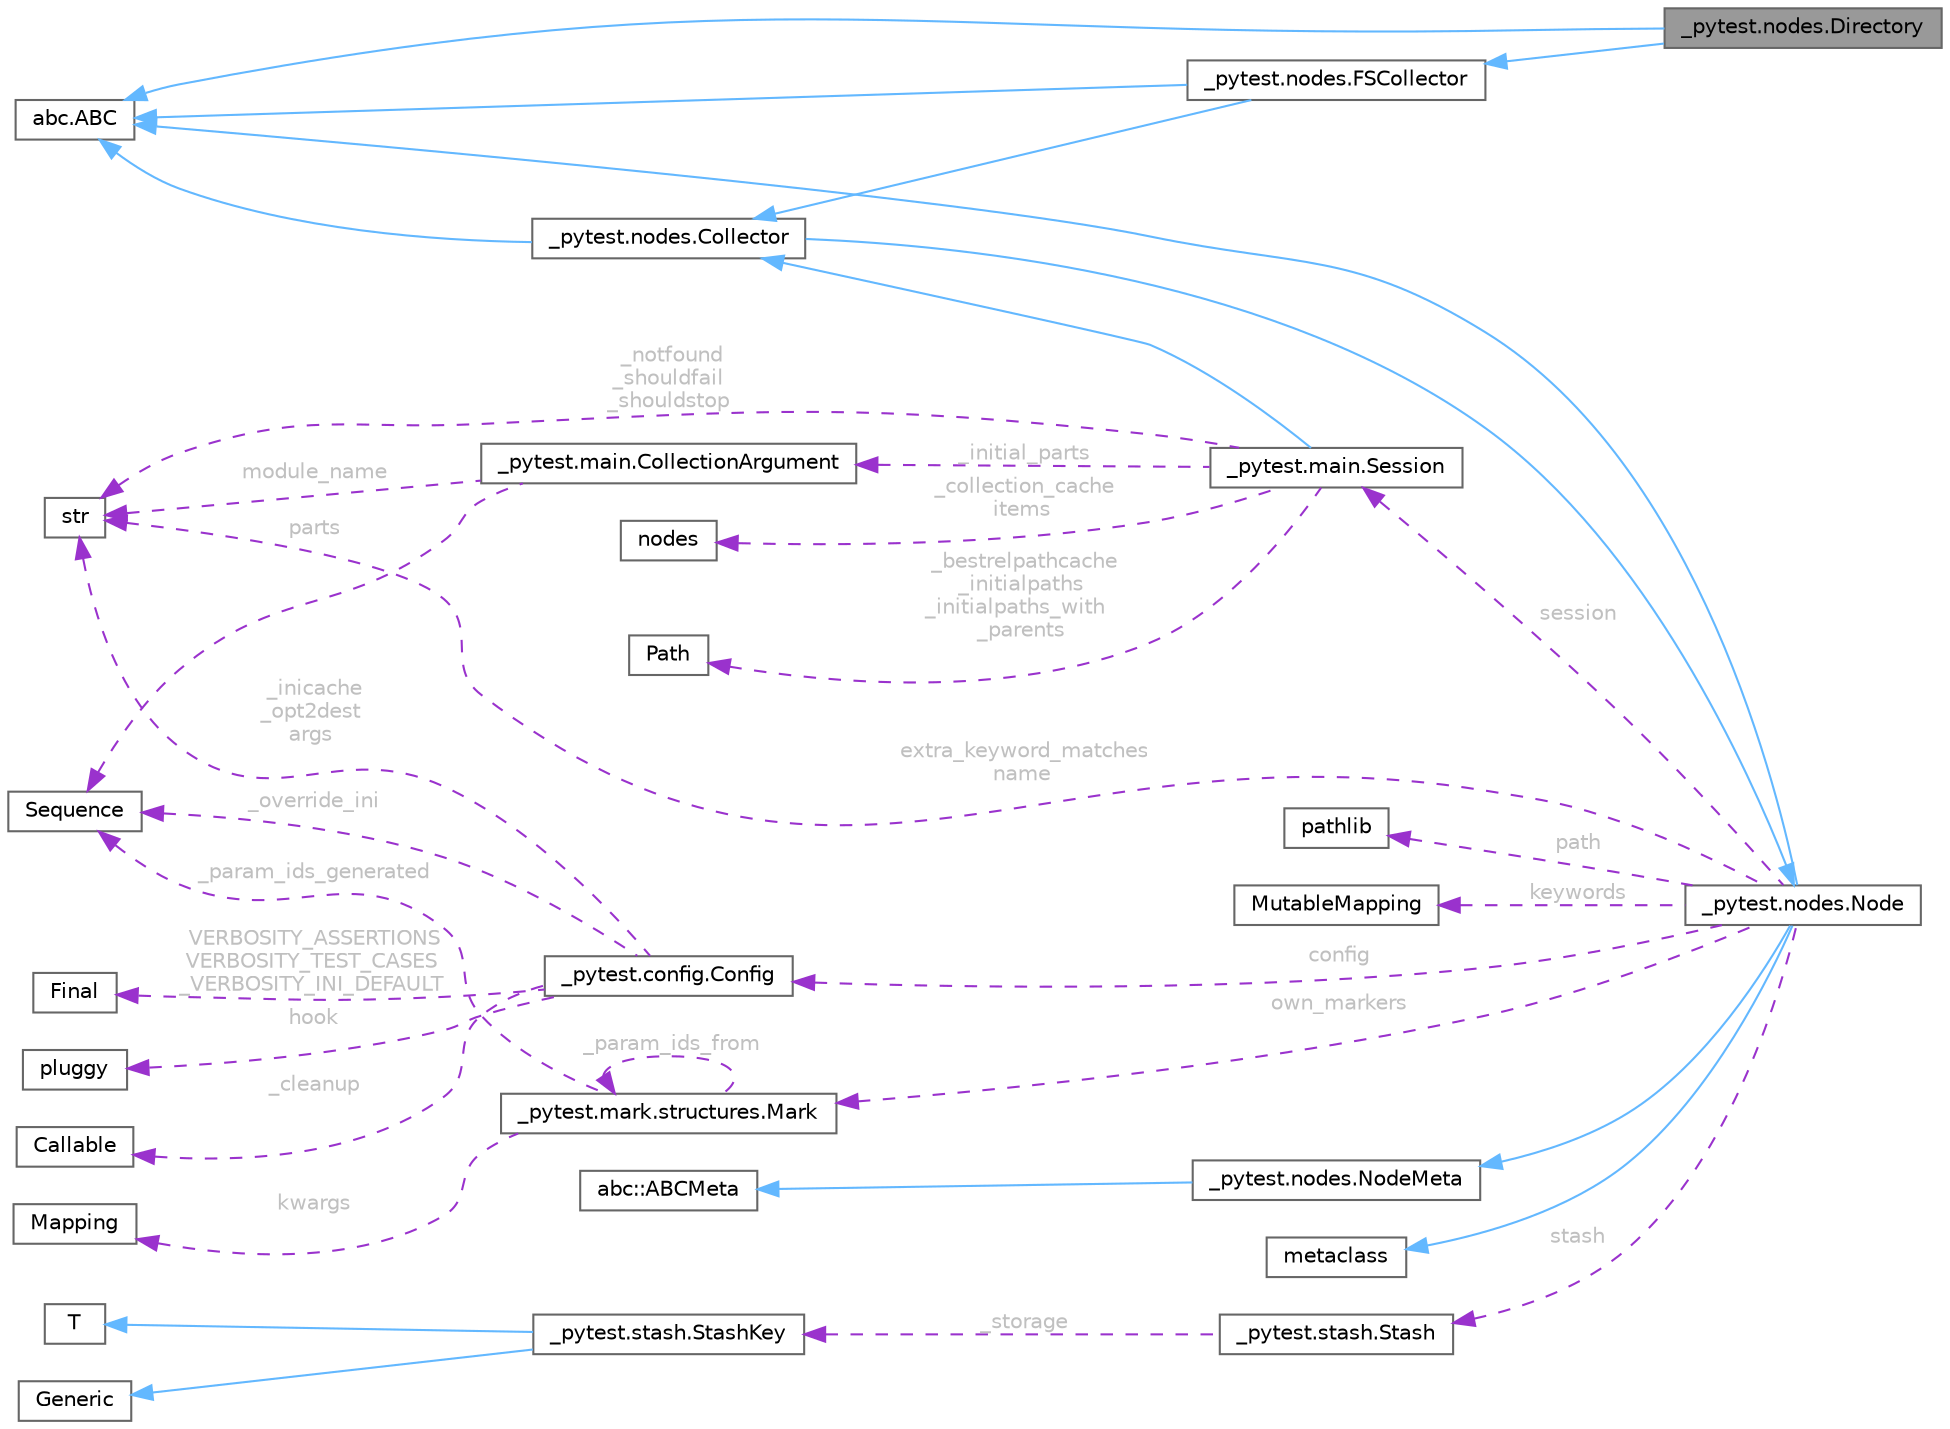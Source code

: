 digraph "_pytest.nodes.Directory"
{
 // LATEX_PDF_SIZE
  bgcolor="transparent";
  edge [fontname=Helvetica,fontsize=10,labelfontname=Helvetica,labelfontsize=10];
  node [fontname=Helvetica,fontsize=10,shape=box,height=0.2,width=0.4];
  rankdir="LR";
  Node1 [id="Node000001",label="_pytest.nodes.Directory",height=0.2,width=0.4,color="gray40", fillcolor="grey60", style="filled", fontcolor="black",tooltip=" "];
  Node2 -> Node1 [id="edge1_Node000001_Node000002",dir="back",color="steelblue1",style="solid",tooltip=" "];
  Node2 [id="Node000002",label="_pytest.nodes.FSCollector",height=0.2,width=0.4,color="gray40", fillcolor="white", style="filled",URL="$class__pytest_1_1nodes_1_1_f_s_collector.html",tooltip=" "];
  Node3 -> Node2 [id="edge2_Node000002_Node000003",dir="back",color="steelblue1",style="solid",tooltip=" "];
  Node3 [id="Node000003",label="_pytest.nodes.Collector",height=0.2,width=0.4,color="gray40", fillcolor="white", style="filled",URL="$class__pytest_1_1nodes_1_1_collector.html",tooltip=" "];
  Node4 -> Node3 [id="edge3_Node000003_Node000004",dir="back",color="steelblue1",style="solid",tooltip=" "];
  Node4 [id="Node000004",label="_pytest.nodes.Node",height=0.2,width=0.4,color="gray40", fillcolor="white", style="filled",URL="$class__pytest_1_1nodes_1_1_node.html",tooltip=" "];
  Node5 -> Node4 [id="edge4_Node000004_Node000005",dir="back",color="steelblue1",style="solid",tooltip=" "];
  Node5 [id="Node000005",label="abc.ABC",height=0.2,width=0.4,color="gray40", fillcolor="white", style="filled",tooltip=" "];
  Node6 -> Node4 [id="edge5_Node000004_Node000006",dir="back",color="steelblue1",style="solid",tooltip=" "];
  Node6 [id="Node000006",label="metaclass",height=0.2,width=0.4,color="gray40", fillcolor="white", style="filled",tooltip=" "];
  Node7 -> Node4 [id="edge6_Node000004_Node000007",dir="back",color="steelblue1",style="solid",tooltip=" "];
  Node7 [id="Node000007",label="_pytest.nodes.NodeMeta",height=0.2,width=0.4,color="gray40", fillcolor="white", style="filled",URL="$class__pytest_1_1nodes_1_1_node_meta.html",tooltip=" "];
  Node8 -> Node7 [id="edge7_Node000007_Node000008",dir="back",color="steelblue1",style="solid",tooltip=" "];
  Node8 [id="Node000008",label="abc::ABCMeta",height=0.2,width=0.4,color="gray40", fillcolor="white", style="filled",tooltip=" "];
  Node9 -> Node4 [id="edge8_Node000004_Node000009",dir="back",color="darkorchid3",style="dashed",tooltip=" ",label=" extra_keyword_matches\nname",fontcolor="grey" ];
  Node9 [id="Node000009",label="str",height=0.2,width=0.4,color="gray40", fillcolor="white", style="filled",tooltip=" "];
  Node10 -> Node4 [id="edge9_Node000004_Node000010",dir="back",color="darkorchid3",style="dashed",tooltip=" ",label=" config",fontcolor="grey" ];
  Node10 [id="Node000010",label="_pytest.config.Config",height=0.2,width=0.4,color="gray40", fillcolor="white", style="filled",URL="$class__pytest_1_1config_1_1_config.html",tooltip=" "];
  Node11 -> Node10 [id="edge10_Node000010_Node000011",dir="back",color="darkorchid3",style="dashed",tooltip=" ",label=" VERBOSITY_ASSERTIONS\nVERBOSITY_TEST_CASES\n_VERBOSITY_INI_DEFAULT",fontcolor="grey" ];
  Node11 [id="Node000011",label="Final",height=0.2,width=0.4,color="gray40", fillcolor="white", style="filled",tooltip=" "];
  Node12 -> Node10 [id="edge11_Node000010_Node000012",dir="back",color="darkorchid3",style="dashed",tooltip=" ",label=" hook",fontcolor="grey" ];
  Node12 [id="Node000012",label="pluggy",height=0.2,width=0.4,color="gray40", fillcolor="white", style="filled",tooltip=" "];
  Node9 -> Node10 [id="edge12_Node000010_Node000009",dir="back",color="darkorchid3",style="dashed",tooltip=" ",label=" _inicache\n_opt2dest\nargs",fontcolor="grey" ];
  Node13 -> Node10 [id="edge13_Node000010_Node000013",dir="back",color="darkorchid3",style="dashed",tooltip=" ",label=" _override_ini",fontcolor="grey" ];
  Node13 [id="Node000013",label="Sequence",height=0.2,width=0.4,color="gray40", fillcolor="white", style="filled",tooltip=" "];
  Node14 -> Node10 [id="edge14_Node000010_Node000014",dir="back",color="darkorchid3",style="dashed",tooltip=" ",label=" _cleanup",fontcolor="grey" ];
  Node14 [id="Node000014",label="Callable",height=0.2,width=0.4,color="gray40", fillcolor="white", style="filled",tooltip=" "];
  Node15 -> Node4 [id="edge15_Node000004_Node000015",dir="back",color="darkorchid3",style="dashed",tooltip=" ",label=" session",fontcolor="grey" ];
  Node15 [id="Node000015",label="_pytest.main.Session",height=0.2,width=0.4,color="gray40", fillcolor="white", style="filled",URL="$class__pytest_1_1main_1_1_session.html",tooltip=" "];
  Node3 -> Node15 [id="edge16_Node000015_Node000003",dir="back",color="steelblue1",style="solid",tooltip=" "];
  Node9 -> Node15 [id="edge17_Node000015_Node000009",dir="back",color="darkorchid3",style="dashed",tooltip=" ",label=" _notfound\n_shouldfail\n_shouldstop",fontcolor="grey" ];
  Node16 -> Node15 [id="edge18_Node000015_Node000016",dir="back",color="darkorchid3",style="dashed",tooltip=" ",label=" _bestrelpathcache\n_initialpaths\n_initialpaths_with\l_parents",fontcolor="grey" ];
  Node16 [id="Node000016",label="Path",height=0.2,width=0.4,color="gray40", fillcolor="white", style="filled",tooltip=" "];
  Node17 -> Node15 [id="edge19_Node000015_Node000017",dir="back",color="darkorchid3",style="dashed",tooltip=" ",label=" _initial_parts",fontcolor="grey" ];
  Node17 [id="Node000017",label="_pytest.main.CollectionArgument",height=0.2,width=0.4,color="gray40", fillcolor="white", style="filled",URL="$class__pytest_1_1main_1_1_collection_argument.html",tooltip=" "];
  Node13 -> Node17 [id="edge20_Node000017_Node000013",dir="back",color="darkorchid3",style="dashed",tooltip=" ",label=" parts",fontcolor="grey" ];
  Node9 -> Node17 [id="edge21_Node000017_Node000009",dir="back",color="darkorchid3",style="dashed",tooltip=" ",label=" module_name",fontcolor="grey" ];
  Node18 -> Node15 [id="edge22_Node000015_Node000018",dir="back",color="darkorchid3",style="dashed",tooltip=" ",label=" _collection_cache\nitems",fontcolor="grey" ];
  Node18 [id="Node000018",label="nodes",height=0.2,width=0.4,color="gray40", fillcolor="white", style="filled",tooltip=" "];
  Node19 -> Node4 [id="edge23_Node000004_Node000019",dir="back",color="darkorchid3",style="dashed",tooltip=" ",label=" path",fontcolor="grey" ];
  Node19 [id="Node000019",label="pathlib",height=0.2,width=0.4,color="gray40", fillcolor="white", style="filled",tooltip=" "];
  Node20 -> Node4 [id="edge24_Node000004_Node000020",dir="back",color="darkorchid3",style="dashed",tooltip=" ",label=" keywords",fontcolor="grey" ];
  Node20 [id="Node000020",label="MutableMapping",height=0.2,width=0.4,color="gray40", fillcolor="white", style="filled",tooltip=" "];
  Node21 -> Node4 [id="edge25_Node000004_Node000021",dir="back",color="darkorchid3",style="dashed",tooltip=" ",label=" own_markers",fontcolor="grey" ];
  Node21 [id="Node000021",label="_pytest.mark.structures.Mark",height=0.2,width=0.4,color="gray40", fillcolor="white", style="filled",URL="$class__pytest_1_1mark_1_1structures_1_1_mark.html",tooltip=" "];
  Node22 -> Node21 [id="edge26_Node000021_Node000022",dir="back",color="darkorchid3",style="dashed",tooltip=" ",label=" kwargs",fontcolor="grey" ];
  Node22 [id="Node000022",label="Mapping",height=0.2,width=0.4,color="gray40", fillcolor="white", style="filled",tooltip=" "];
  Node21 -> Node21 [id="edge27_Node000021_Node000021",dir="back",color="darkorchid3",style="dashed",tooltip=" ",label=" _param_ids_from",fontcolor="grey" ];
  Node13 -> Node21 [id="edge28_Node000021_Node000013",dir="back",color="darkorchid3",style="dashed",tooltip=" ",label=" _param_ids_generated",fontcolor="grey" ];
  Node23 -> Node4 [id="edge29_Node000004_Node000023",dir="back",color="darkorchid3",style="dashed",tooltip=" ",label=" stash",fontcolor="grey" ];
  Node23 [id="Node000023",label="_pytest.stash.Stash",height=0.2,width=0.4,color="gray40", fillcolor="white", style="filled",URL="$class__pytest_1_1stash_1_1_stash.html",tooltip=" "];
  Node24 -> Node23 [id="edge30_Node000023_Node000024",dir="back",color="darkorchid3",style="dashed",tooltip=" ",label=" _storage",fontcolor="grey" ];
  Node24 [id="Node000024",label="_pytest.stash.StashKey",height=0.2,width=0.4,color="gray40", fillcolor="white", style="filled",URL="$class__pytest_1_1stash_1_1_stash_key.html",tooltip=" "];
  Node25 -> Node24 [id="edge31_Node000024_Node000025",dir="back",color="steelblue1",style="solid",tooltip=" "];
  Node25 [id="Node000025",label="Generic",height=0.2,width=0.4,color="gray40", fillcolor="white", style="filled",tooltip=" "];
  Node26 -> Node24 [id="edge32_Node000024_Node000026",dir="back",color="steelblue1",style="solid",tooltip=" "];
  Node26 [id="Node000026",label="T",height=0.2,width=0.4,color="gray40", fillcolor="white", style="filled",tooltip=" "];
  Node5 -> Node3 [id="edge33_Node000003_Node000005",dir="back",color="steelblue1",style="solid",tooltip=" "];
  Node5 -> Node2 [id="edge34_Node000002_Node000005",dir="back",color="steelblue1",style="solid",tooltip=" "];
  Node5 -> Node1 [id="edge35_Node000001_Node000005",dir="back",color="steelblue1",style="solid",tooltip=" "];
}
